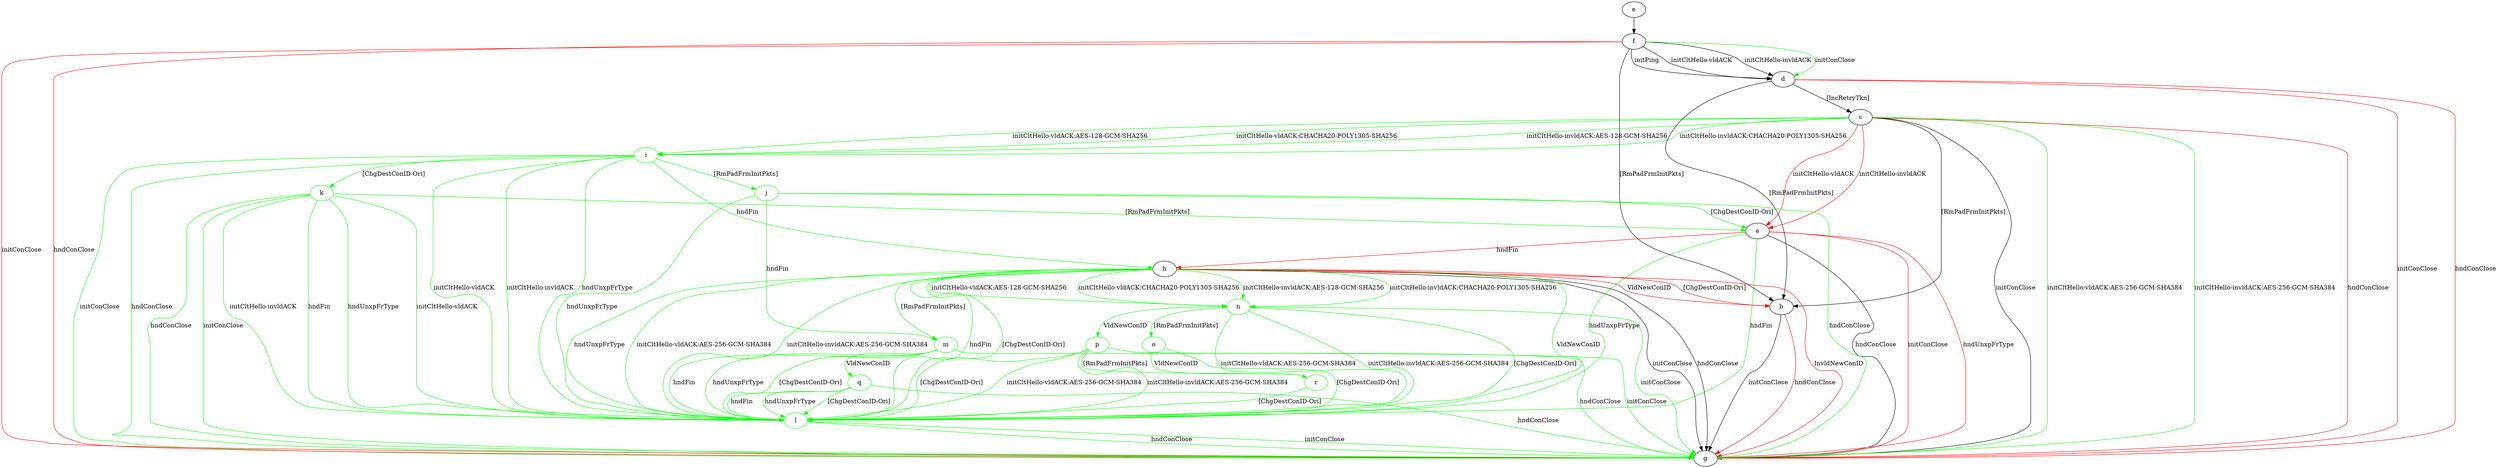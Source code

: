 digraph "" {
	a -> g	[key=0,
		label="hndConClose "];
	a -> g	[key=1,
		color=red,
		label="initConClose "];
	a -> g	[key=2,
		color=red,
		label="hndUnxpFrType "];
	a -> h	[key=0,
		color=red,
		label="hndFin "];
	l	[color=green];
	a -> l	[key=0,
		color=green,
		label="hndFin "];
	a -> l	[key=1,
		color=green,
		label="hndUnxpFrType "];
	b -> g	[key=0,
		label="initConClose "];
	b -> g	[key=1,
		color=red,
		label="hndConClose "];
	c -> a	[key=0,
		color=red,
		label="initCltHello-vldACK "];
	c -> a	[key=1,
		color=red,
		label="initCltHello-invldACK "];
	c -> b	[key=0,
		label="[RmPadFrmInitPkts] "];
	c -> g	[key=0,
		label="initConClose "];
	c -> g	[key=1,
		color=green,
		label="initCltHello-vldACK:AES-256-GCM-SHA384 "];
	c -> g	[key=2,
		color=green,
		label="initCltHello-invldACK:AES-256-GCM-SHA384 "];
	c -> g	[key=3,
		color=red,
		label="hndConClose "];
	i	[color=green];
	c -> i	[key=0,
		color=green,
		label="initCltHello-vldACK:AES-128-GCM-SHA256 "];
	c -> i	[key=1,
		color=green,
		label="initCltHello-vldACK:CHACHA20-POLY1305-SHA256 "];
	c -> i	[key=2,
		color=green,
		label="initCltHello-invldACK:AES-128-GCM-SHA256 "];
	c -> i	[key=3,
		color=green,
		label="initCltHello-invldACK:CHACHA20-POLY1305-SHA256 "];
	d -> b	[key=0,
		label="[RmPadFrmInitPkts] "];
	d -> c	[key=0,
		label="[IncRetryTkn] "];
	d -> g	[key=0,
		color=red,
		label="initConClose "];
	d -> g	[key=1,
		color=red,
		label="hndConClose "];
	e -> f	[key=0];
	f -> b	[key=0,
		label="[RmPadFrmInitPkts] "];
	f -> d	[key=0,
		label="initPing "];
	f -> d	[key=1,
		label="initCltHello-vldACK "];
	f -> d	[key=2,
		label="initCltHello-invldACK "];
	f -> d	[key=3,
		color=green,
		label="initConClose "];
	f -> g	[key=0,
		color=red,
		label="initConClose "];
	f -> g	[key=1,
		color=red,
		label="hndConClose "];
	h -> b	[key=0,
		color=red,
		label="VldNewConID "];
	h -> b	[key=1,
		color=red,
		label="[ChgDestConID-Ori] "];
	h -> g	[key=0,
		label="initConClose "];
	h -> g	[key=1,
		label="hndConClose "];
	h -> g	[key=2,
		color=red,
		label="InvldNewConID "];
	h -> l	[key=0,
		color=green,
		label="initCltHello-vldACK:AES-256-GCM-SHA384 "];
	h -> l	[key=1,
		color=green,
		label="initCltHello-invldACK:AES-256-GCM-SHA384 "];
	h -> l	[key=2,
		color=green,
		label="hndFin "];
	h -> l	[key=3,
		color=green,
		label="hndUnxpFrType "];
	h -> l	[key=4,
		color=green,
		label="VldNewConID "];
	h -> l	[key=5,
		color=green,
		label="[ChgDestConID-Ori] "];
	m	[color=green];
	h -> m	[key=0,
		color=green,
		label="[RmPadFrmInitPkts] "];
	n	[color=green];
	h -> n	[key=0,
		color=green,
		label="initCltHello-vldACK:AES-128-GCM-SHA256 "];
	h -> n	[key=1,
		color=green,
		label="initCltHello-vldACK:CHACHA20-POLY1305-SHA256 "];
	h -> n	[key=2,
		color=green,
		label="initCltHello-invldACK:AES-128-GCM-SHA256 "];
	h -> n	[key=3,
		color=green,
		label="initCltHello-invldACK:CHACHA20-POLY1305-SHA256 "];
	i -> g	[key=0,
		color=green,
		label="initConClose "];
	i -> g	[key=1,
		color=green,
		label="hndConClose "];
	i -> h	[key=0,
		color=green,
		label="hndFin "];
	j	[color=green];
	i -> j	[key=0,
		color=green,
		label="[RmPadFrmInitPkts] "];
	k	[color=green];
	i -> k	[key=0,
		color=green,
		label="[ChgDestConID-Ori] "];
	i -> l	[key=0,
		color=green,
		label="initCltHello-vldACK "];
	i -> l	[key=1,
		color=green,
		label="initCltHello-invldACK "];
	i -> l	[key=2,
		color=green,
		label="hndUnxpFrType "];
	j -> a	[key=0,
		color=green,
		label="[ChgDestConID-Ori] "];
	j -> g	[key=0,
		color=green,
		label="hndConClose "];
	j -> l	[key=0,
		color=green,
		label="hndUnxpFrType "];
	j -> m	[key=0,
		color=green,
		label="hndFin "];
	k -> a	[key=0,
		color=green,
		label="[RmPadFrmInitPkts] "];
	k -> g	[key=0,
		color=green,
		label="initConClose "];
	k -> g	[key=1,
		color=green,
		label="hndConClose "];
	k -> l	[key=0,
		color=green,
		label="initCltHello-vldACK "];
	k -> l	[key=1,
		color=green,
		label="initCltHello-invldACK "];
	k -> l	[key=2,
		color=green,
		label="hndFin "];
	k -> l	[key=3,
		color=green,
		label="hndUnxpFrType "];
	l -> g	[key=0,
		color=green,
		label="initConClose "];
	l -> g	[key=1,
		color=green,
		label="hndConClose "];
	m -> g	[key=0,
		color=green,
		label="hndConClose "];
	m -> l	[key=0,
		color=green,
		label="hndFin "];
	m -> l	[key=1,
		color=green,
		label="hndUnxpFrType "];
	m -> l	[key=2,
		color=green,
		label="[ChgDestConID-Ori] "];
	q	[color=green];
	m -> q	[key=0,
		color=green,
		label="VldNewConID "];
	n -> g	[key=0,
		color=green,
		label="initConClose "];
	n -> l	[key=0,
		color=green,
		label="initCltHello-vldACK:AES-256-GCM-SHA384 "];
	n -> l	[key=1,
		color=green,
		label="initCltHello-invldACK:AES-256-GCM-SHA384 "];
	n -> l	[key=2,
		color=green,
		label="[ChgDestConID-Ori] "];
	o	[color=green];
	n -> o	[key=0,
		color=green,
		label="[RmPadFrmInitPkts] "];
	p	[color=green];
	n -> p	[key=0,
		color=green,
		label="VldNewConID "];
	o -> l	[key=0,
		color=green,
		label="[ChgDestConID-Ori] "];
	r	[color=green];
	o -> r	[key=0,
		color=green,
		label="VldNewConID "];
	p -> g	[key=0,
		color=green,
		label="initConClose "];
	p -> l	[key=0,
		color=green,
		label="initCltHello-vldACK:AES-256-GCM-SHA384 "];
	p -> l	[key=1,
		color=green,
		label="initCltHello-invldACK:AES-256-GCM-SHA384 "];
	p -> l	[key=2,
		color=green,
		label="[ChgDestConID-Ori] "];
	p -> r	[key=0,
		color=green,
		label="[RmPadFrmInitPkts] "];
	q -> g	[key=0,
		color=green,
		label="hndConClose "];
	q -> l	[key=0,
		color=green,
		label="hndFin "];
	q -> l	[key=1,
		color=green,
		label="hndUnxpFrType "];
	q -> l	[key=2,
		color=green,
		label="[ChgDestConID-Ori] "];
	r -> l	[key=0,
		color=green,
		label="[ChgDestConID-Ori] "];
}

